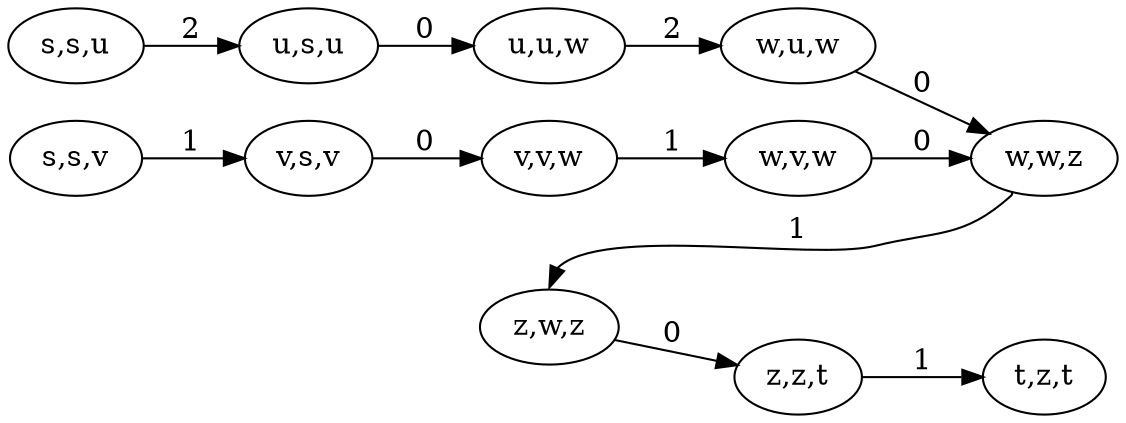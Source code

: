digraph G {
	rankdir = LR
		{rank = same;
		<v,v,w> <z,w,z> <u,u,w> ;
	};
	<s,s,u> -> <u,s,u> [label=2];
	<u,s,u> -> <u,u,w> [label=0];
	<u,u,w> -> <w,u,w> [label=2];

	<v,v,w> -> <w,v,w> [label=1];
	<w,w,z>:sw -> <z,w,z>:n [label=1];
	<s,s,v> -> <v,s,v> [label=1];
	<v,s,v> -> <v,v,w> [label=0];
	
	<w,v,w> -> <w,w,z> [label=0];
	<w,u,w> -> <w,w,z> [label=0];
	<z,w,z> -> <z,z,t> [label=0];
	<z,z,t> -> <t,z,t> [label=1];
}
